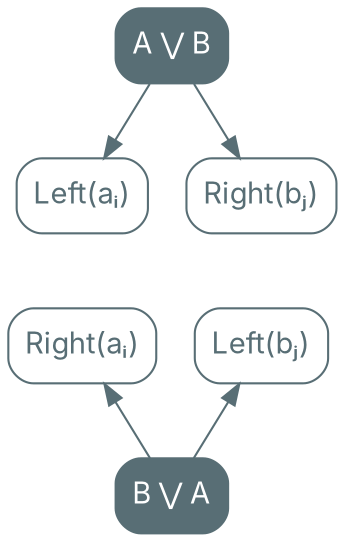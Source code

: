 digraph {
    bgcolor=transparent

    // Default theme: enabled
    node[shape="rectangle" style="rounded,filled" color="#586E75" fillcolor="#586E75" fontcolor="#ffffff" fontname="Inter,Arial"]
    edge [color="#586E75" fontcolor="#000000" fontname="Inter,Arial" fontsize=11]

    AorB[label="A ⋁ B"]
    LeftA[label="Left(aᵢ)" fillcolor="#ffffff" fontcolor="#586E75"]
    RightB[label="Right(bⱼ)" fillcolor="#ffffff" fontcolor="#586E75"]

    AorB -> LeftA
    AorB -> RightB

    BorA[label="B ⋁ A"]
    LeftB[label="Left(bⱼ)" fillcolor="#ffffff" fontcolor="#586E75"]
    RightA[label="Right(aᵢ)" fillcolor="#ffffff" fontcolor="#586E75"]

    LeftB -> BorA[dir=back]
    RightA -> BorA[dir=back]

    LeftA -> RightA[style=invis]
    RightA -> LeftA[style=invis]
    LeftB -> RightB[style=invis]
    RightB -> LeftB[style=invis]
}

